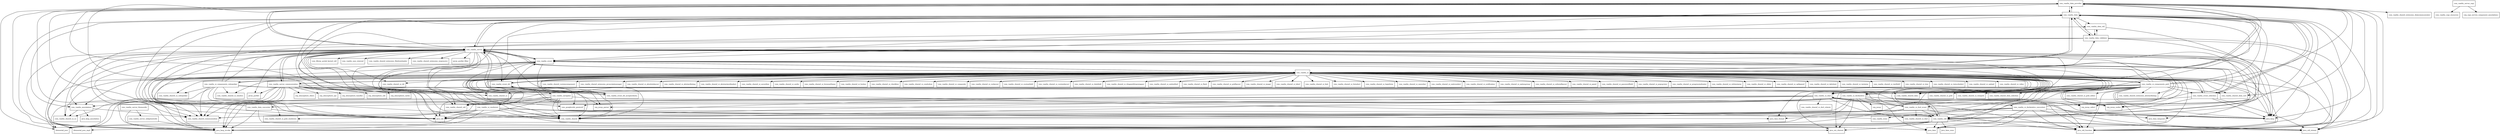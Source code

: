 digraph vaadin_server_8_7_0_rc1_package_dependencies {
  node [shape = box, fontsize=10.0];
  com_vaadin_annotations -> com_vaadin_shared_communication;
  com_vaadin_annotations -> com_vaadin_shared_ui_ui;
  com_vaadin_annotations -> java_lang_annotation;
  com_vaadin_data -> com_googlecode_gentyref;
  com_vaadin_data -> com_vaadin_annotations;
  com_vaadin_data -> com_vaadin_data_provider;
  com_vaadin_data -> com_vaadin_data_util;
  com_vaadin_data -> com_vaadin_data_validator;
  com_vaadin_data -> com_vaadin_event;
  com_vaadin_data -> com_vaadin_event_selection;
  com_vaadin_data -> com_vaadin_server;
  com_vaadin_data -> com_vaadin_shared;
  com_vaadin_data -> com_vaadin_shared_ui;
  com_vaadin_data -> com_vaadin_shared_util;
  com_vaadin_data -> com_vaadin_ui;
  com_vaadin_data -> com_vaadin_util;
  com_vaadin_data -> java_lang;
  com_vaadin_data -> java_lang_invoke;
  com_vaadin_data -> java_util;
  com_vaadin_data -> java_util_function;
  com_vaadin_data -> java_util_stream;
  com_vaadin_data_converter -> com_vaadin_data;
  com_vaadin_data_converter -> com_vaadin_server;
  com_vaadin_data_converter -> java_lang_invoke;
  com_vaadin_data_converter -> java_time;
  com_vaadin_data_converter -> java_util;
  com_vaadin_data_provider -> com_vaadin_data;
  com_vaadin_data_provider -> com_vaadin_event;
  com_vaadin_data_provider -> com_vaadin_server;
  com_vaadin_data_provider -> com_vaadin_shared;
  com_vaadin_data_provider -> com_vaadin_shared_communication;
  com_vaadin_data_provider -> com_vaadin_shared_data;
  com_vaadin_data_provider -> com_vaadin_shared_data_sort;
  com_vaadin_data_provider -> com_vaadin_shared_extension_datacommunicator;
  com_vaadin_data_provider -> com_vaadin_ui;
  com_vaadin_data_provider -> elemental_json;
  com_vaadin_data_provider -> java_lang;
  com_vaadin_data_provider -> java_lang_invoke;
  com_vaadin_data_provider -> java_util;
  com_vaadin_data_provider -> java_util_function;
  com_vaadin_data_provider -> java_util_stream;
  com_vaadin_data_util -> com_vaadin_data_validator;
  com_vaadin_data_util -> java_lang;
  com_vaadin_data_validator -> com_vaadin_data;
  com_vaadin_data_validator -> com_vaadin_data_util;
  com_vaadin_data_validator -> com_vaadin_server;
  com_vaadin_data_validator -> java_lang_invoke;
  com_vaadin_data_validator -> java_time;
  com_vaadin_data_validator -> java_util;
  com_vaadin_data_validator -> java_util_function;
  com_vaadin_data_validator -> java_util_stream;
  com_vaadin_event -> com_vaadin_server;
  com_vaadin_event -> com_vaadin_shared;
  com_vaadin_event -> com_vaadin_shared_communication;
  com_vaadin_event -> com_vaadin_shared_ui;
  com_vaadin_event -> com_vaadin_ui;
  com_vaadin_event -> com_vaadin_util;
  com_vaadin_event -> java_lang;
  com_vaadin_event -> java_lang_invoke;
  com_vaadin_event -> java_util;
  com_vaadin_event_dd -> com_vaadin_event;
  com_vaadin_event_dd -> com_vaadin_event_dd_acceptcriteria;
  com_vaadin_event_dd -> com_vaadin_shared;
  com_vaadin_event_dd -> com_vaadin_ui;
  com_vaadin_event_dd_acceptcriteria -> com_vaadin_event;
  com_vaadin_event_dd_acceptcriteria -> com_vaadin_event_dd;
  com_vaadin_event_dd_acceptcriteria -> com_vaadin_server;
  com_vaadin_event_dd_acceptcriteria -> com_vaadin_ui;
  com_vaadin_event_selection -> com_vaadin_data;
  com_vaadin_event_selection -> com_vaadin_event;
  com_vaadin_event_selection -> com_vaadin_ui;
  com_vaadin_event_selection -> com_vaadin_util;
  com_vaadin_event_selection -> java_lang;
  com_vaadin_event_selection -> java_util;
  com_vaadin_event_selection -> java_util_stream;
  com_vaadin_icons -> com_vaadin_server;
  com_vaadin_navigator -> com_vaadin_server;
  com_vaadin_navigator -> com_vaadin_shared;
  com_vaadin_navigator -> com_vaadin_shared_util;
  com_vaadin_navigator -> com_vaadin_ui;
  com_vaadin_navigator -> com_vaadin_util;
  com_vaadin_navigator -> java_lang;
  com_vaadin_navigator -> java_lang_invoke;
  com_vaadin_navigator -> java_util;
  com_vaadin_server -> com_liferay_portal_kernel_util;
  com_vaadin_server -> com_vaadin_annotations;
  com_vaadin_server -> com_vaadin_data;
  com_vaadin_server -> com_vaadin_data_provider;
  com_vaadin_server -> com_vaadin_event;
  com_vaadin_server -> com_vaadin_event_dd;
  com_vaadin_server -> com_vaadin_event_dd_acceptcriteria;
  com_vaadin_server -> com_vaadin_sass_internal;
  com_vaadin_server -> com_vaadin_server_communication;
  com_vaadin_server -> com_vaadin_shared;
  com_vaadin_server -> com_vaadin_shared_communication;
  com_vaadin_server -> com_vaadin_shared_extension_filedownloader;
  com_vaadin_server -> com_vaadin_shared_extension_responsive;
  com_vaadin_server -> com_vaadin_shared_ui;
  com_vaadin_server -> com_vaadin_shared_ui_dd;
  com_vaadin_server -> com_vaadin_shared_ui_ui;
  com_vaadin_server -> com_vaadin_shared_util;
  com_vaadin_server -> com_vaadin_ui;
  com_vaadin_server -> com_vaadin_util;
  com_vaadin_server -> elemental_json;
  com_vaadin_server -> elemental_json_impl;
  com_vaadin_server -> java_lang;
  com_vaadin_server -> java_lang_invoke;
  com_vaadin_server -> java_nio_charset;
  com_vaadin_server -> java_util;
  com_vaadin_server -> java_util_function;
  com_vaadin_server -> javax_portlet;
  com_vaadin_server -> javax_portlet_filter;
  com_vaadin_server -> org_jsoup_nodes;
  com_vaadin_server -> org_jsoup_parser;
  com_vaadin_server_communication -> com_vaadin_server;
  com_vaadin_server_communication -> com_vaadin_shared;
  com_vaadin_server_communication -> com_vaadin_shared_communication;
  com_vaadin_server_communication -> com_vaadin_shared_data;
  com_vaadin_server_communication -> com_vaadin_shared_ui_ui;
  com_vaadin_server_communication -> com_vaadin_ui;
  com_vaadin_server_communication -> elemental_json;
  com_vaadin_server_communication -> elemental_json_impl;
  com_vaadin_server_communication -> java_lang_invoke;
  com_vaadin_server_communication -> java_nio_charset;
  com_vaadin_server_communication -> java_util_function;
  com_vaadin_server_communication -> javax_portlet;
  com_vaadin_server_communication -> org_atmosphere_cache;
  com_vaadin_server_communication -> org_atmosphere_client;
  com_vaadin_server_communication -> org_atmosphere_cpr;
  com_vaadin_server_communication -> org_atmosphere_handler;
  com_vaadin_server_communication -> org_atmosphere_util;
  com_vaadin_server_osgi -> com_vaadin_osgi_resources;
  com_vaadin_server_osgi -> org_osgi_service_component_annotations;
  com_vaadin_server_themeutils -> com_vaadin_server_widgetsetutils;
  com_vaadin_server_themeutils -> java_lang_invoke;
  com_vaadin_server_widgetsetutils -> java_lang_invoke;
  com_vaadin_ui -> com_googlecode_gentyref;
  com_vaadin_ui -> com_vaadin_annotations;
  com_vaadin_ui -> com_vaadin_data;
  com_vaadin_ui -> com_vaadin_data_provider;
  com_vaadin_ui -> com_vaadin_data_validator;
  com_vaadin_ui -> com_vaadin_event;
  com_vaadin_ui -> com_vaadin_event_dd;
  com_vaadin_ui -> com_vaadin_event_dd_acceptcriteria;
  com_vaadin_ui -> com_vaadin_event_selection;
  com_vaadin_ui -> com_vaadin_navigator;
  com_vaadin_ui -> com_vaadin_server;
  com_vaadin_ui -> com_vaadin_server_communication;
  com_vaadin_ui -> com_vaadin_shared;
  com_vaadin_ui -> com_vaadin_shared_communication;
  com_vaadin_ui -> com_vaadin_shared_customcomponent;
  com_vaadin_ui -> com_vaadin_shared_data;
  com_vaadin_ui -> com_vaadin_shared_data_selection;
  com_vaadin_ui -> com_vaadin_shared_data_sort;
  com_vaadin_ui -> com_vaadin_shared_extension_abstractlisting;
  com_vaadin_ui -> com_vaadin_shared_extension_javascriptmanager;
  com_vaadin_ui -> com_vaadin_shared_ui;
  com_vaadin_ui -> com_vaadin_shared_ui_absolutelayout;
  com_vaadin_ui -> com_vaadin_shared_ui_abstractlisting;
  com_vaadin_ui -> com_vaadin_shared_ui_abstractmultiselect;
  com_vaadin_ui -> com_vaadin_shared_ui_accordion;
  com_vaadin_ui -> com_vaadin_shared_ui_audio;
  com_vaadin_ui -> com_vaadin_shared_ui_browserframe;
  com_vaadin_ui -> com_vaadin_shared_ui_button;
  com_vaadin_ui -> com_vaadin_shared_ui_checkbox;
  com_vaadin_ui -> com_vaadin_shared_ui_colorpicker;
  com_vaadin_ui -> com_vaadin_shared_ui_combobox;
  com_vaadin_ui -> com_vaadin_shared_ui_composite;
  com_vaadin_ui -> com_vaadin_shared_ui_csslayout;
  com_vaadin_ui -> com_vaadin_shared_ui_customfield;
  com_vaadin_ui -> com_vaadin_shared_ui_customlayout;
  com_vaadin_ui -> com_vaadin_shared_ui_datefield;
  com_vaadin_ui -> com_vaadin_shared_ui_dd;
  com_vaadin_ui -> com_vaadin_shared_ui_draganddropwrapper;
  com_vaadin_ui -> com_vaadin_shared_ui_embedded;
  com_vaadin_ui -> com_vaadin_shared_ui_flash;
  com_vaadin_ui -> com_vaadin_shared_ui_grid;
  com_vaadin_ui -> com_vaadin_shared_ui_grid_renderers;
  com_vaadin_ui -> com_vaadin_shared_ui_gridlayout;
  com_vaadin_ui -> com_vaadin_shared_ui_image;
  com_vaadin_ui -> com_vaadin_shared_ui_label;
  com_vaadin_ui -> com_vaadin_shared_ui_link;
  com_vaadin_ui -> com_vaadin_shared_ui_listselect;
  com_vaadin_ui -> com_vaadin_shared_ui_loginform;
  com_vaadin_ui -> com_vaadin_shared_ui_menubar;
  com_vaadin_ui -> com_vaadin_shared_ui_nativeselect;
  com_vaadin_ui -> com_vaadin_shared_ui_notification;
  com_vaadin_ui -> com_vaadin_shared_ui_optiongroup;
  com_vaadin_ui -> com_vaadin_shared_ui_orderedlayout;
  com_vaadin_ui -> com_vaadin_shared_ui_panel;
  com_vaadin_ui -> com_vaadin_shared_ui_passwordfield;
  com_vaadin_ui -> com_vaadin_shared_ui_popupview;
  com_vaadin_ui -> com_vaadin_shared_ui_progressindicator;
  com_vaadin_ui -> com_vaadin_shared_ui_richtextarea;
  com_vaadin_ui -> com_vaadin_shared_ui_slider;
  com_vaadin_ui -> com_vaadin_shared_ui_splitpanel;
  com_vaadin_ui -> com_vaadin_shared_ui_tabsheet;
  com_vaadin_ui -> com_vaadin_shared_ui_textarea;
  com_vaadin_ui -> com_vaadin_shared_ui_textfield;
  com_vaadin_ui -> com_vaadin_shared_ui_tree;
  com_vaadin_ui -> com_vaadin_shared_ui_treegrid;
  com_vaadin_ui -> com_vaadin_shared_ui_twincolselect;
  com_vaadin_ui -> com_vaadin_shared_ui_ui;
  com_vaadin_ui -> com_vaadin_shared_ui_upload;
  com_vaadin_ui -> com_vaadin_shared_ui_video;
  com_vaadin_ui -> com_vaadin_shared_ui_window;
  com_vaadin_ui -> com_vaadin_shared_util;
  com_vaadin_ui -> com_vaadin_ui_components_colorpicker;
  com_vaadin_ui -> com_vaadin_ui_components_grid;
  com_vaadin_ui -> com_vaadin_ui_declarative;
  com_vaadin_ui -> com_vaadin_ui_dnd;
  com_vaadin_ui -> com_vaadin_ui_renderers;
  com_vaadin_ui -> com_vaadin_util;
  com_vaadin_ui -> elemental_json;
  com_vaadin_ui -> java_lang;
  com_vaadin_ui -> java_lang_invoke;
  com_vaadin_ui -> java_nio_charset;
  com_vaadin_ui -> java_time;
  com_vaadin_ui -> java_time_format;
  com_vaadin_ui -> java_time_temporal;
  com_vaadin_ui -> java_util;
  com_vaadin_ui -> java_util_function;
  com_vaadin_ui -> java_util_stream;
  com_vaadin_ui -> org_jsoup_nodes;
  com_vaadin_ui -> org_jsoup_parser;
  com_vaadin_ui -> org_jsoup_select;
  com_vaadin_ui_components_colorpicker -> com_vaadin_data;
  com_vaadin_ui_components_colorpicker -> com_vaadin_server;
  com_vaadin_ui_components_colorpicker -> com_vaadin_shared;
  com_vaadin_ui_components_colorpicker -> com_vaadin_shared_communication;
  com_vaadin_ui_components_colorpicker -> com_vaadin_shared_ui;
  com_vaadin_ui_components_colorpicker -> com_vaadin_shared_ui_colorpicker;
  com_vaadin_ui_components_colorpicker -> com_vaadin_shared_ui_window;
  com_vaadin_ui_components_colorpicker -> com_vaadin_ui;
  com_vaadin_ui_components_colorpicker -> java_lang_invoke;
  com_vaadin_ui_components_colorpicker -> java_util;
  com_vaadin_ui_components_colorpicker -> java_util_function;
  com_vaadin_ui_components_grid -> com_vaadin_data;
  com_vaadin_ui_components_grid -> com_vaadin_data_provider;
  com_vaadin_ui_components_grid -> com_vaadin_event;
  com_vaadin_ui_components_grid -> com_vaadin_event_selection;
  com_vaadin_ui_components_grid -> com_vaadin_server;
  com_vaadin_ui_components_grid -> com_vaadin_shared;
  com_vaadin_ui_components_grid -> com_vaadin_shared_communication;
  com_vaadin_ui_components_grid -> com_vaadin_shared_data;
  com_vaadin_ui_components_grid -> com_vaadin_shared_data_selection;
  com_vaadin_ui_components_grid -> com_vaadin_shared_data_sort;
  com_vaadin_ui_components_grid -> com_vaadin_shared_extension_abstractlisting;
  com_vaadin_ui_components_grid -> com_vaadin_shared_ui;
  com_vaadin_ui_components_grid -> com_vaadin_shared_ui_dnd;
  com_vaadin_ui_components_grid -> com_vaadin_shared_ui_grid;
  com_vaadin_ui_components_grid -> com_vaadin_shared_ui_grid_editor;
  com_vaadin_ui_components_grid -> com_vaadin_shared_ui_treegrid;
  com_vaadin_ui_components_grid -> com_vaadin_ui;
  com_vaadin_ui_components_grid -> com_vaadin_ui_declarative;
  com_vaadin_ui_components_grid -> com_vaadin_ui_dnd;
  com_vaadin_ui_components_grid -> com_vaadin_ui_dnd_event;
  com_vaadin_ui_components_grid -> com_vaadin_util;
  com_vaadin_ui_components_grid -> elemental_json;
  com_vaadin_ui_components_grid -> java_lang;
  com_vaadin_ui_components_grid -> java_lang_invoke;
  com_vaadin_ui_components_grid -> java_util;
  com_vaadin_ui_components_grid -> java_util_function;
  com_vaadin_ui_components_grid -> java_util_stream;
  com_vaadin_ui_components_grid -> org_jsoup_nodes;
  com_vaadin_ui_components_grid -> org_jsoup_select;
  com_vaadin_ui_declarative -> com_googlecode_gentyref;
  com_vaadin_ui_declarative -> com_vaadin_annotations;
  com_vaadin_ui_declarative -> com_vaadin_data;
  com_vaadin_ui_declarative -> com_vaadin_data_converter;
  com_vaadin_ui_declarative -> com_vaadin_event;
  com_vaadin_ui_declarative -> com_vaadin_server;
  com_vaadin_ui_declarative -> com_vaadin_shared;
  com_vaadin_ui_declarative -> com_vaadin_shared_util;
  com_vaadin_ui_declarative -> com_vaadin_ui;
  com_vaadin_ui_declarative -> com_vaadin_ui_declarative_converters;
  com_vaadin_ui_declarative -> com_vaadin_util;
  com_vaadin_ui_declarative -> java_lang;
  com_vaadin_ui_declarative -> java_lang_invoke;
  com_vaadin_ui_declarative -> java_nio_charset;
  com_vaadin_ui_declarative -> java_time;
  com_vaadin_ui_declarative -> org_jsoup;
  com_vaadin_ui_declarative -> org_jsoup_nodes;
  com_vaadin_ui_declarative -> org_jsoup_parser;
  com_vaadin_ui_declarative -> org_jsoup_select;
  com_vaadin_ui_declarative_converters -> com_vaadin_data;
  com_vaadin_ui_declarative_converters -> com_vaadin_event;
  com_vaadin_ui_declarative_converters -> com_vaadin_icons;
  com_vaadin_ui_declarative_converters -> com_vaadin_server;
  com_vaadin_ui_declarative_converters -> java_lang_invoke;
  com_vaadin_ui_declarative_converters -> java_time;
  com_vaadin_ui_declarative_converters -> java_time_format;
  com_vaadin_ui_declarative_converters -> java_time_temporal;
  com_vaadin_ui_declarative_converters -> java_util;
  com_vaadin_ui_declarative_converters -> java_util_function;
  com_vaadin_ui_declarative_converters -> java_util_stream;
  com_vaadin_ui_dnd -> com_vaadin_server;
  com_vaadin_ui_dnd -> com_vaadin_shared;
  com_vaadin_ui_dnd -> com_vaadin_shared_communication;
  com_vaadin_ui_dnd -> com_vaadin_shared_ui_dnd;
  com_vaadin_ui_dnd -> com_vaadin_shared_ui_dnd_criteria;
  com_vaadin_ui_dnd -> com_vaadin_ui;
  com_vaadin_ui_dnd -> com_vaadin_ui_dnd_event;
  com_vaadin_ui_dnd -> java_lang_invoke;
  com_vaadin_ui_dnd -> java_util;
  com_vaadin_ui_dnd -> java_util_function;
  com_vaadin_ui_dnd -> java_util_stream;
  com_vaadin_ui_dnd_event -> com_vaadin_event;
  com_vaadin_ui_dnd_event -> com_vaadin_shared;
  com_vaadin_ui_dnd_event -> com_vaadin_shared_ui_dnd;
  com_vaadin_ui_dnd_event -> com_vaadin_ui;
  com_vaadin_ui_dnd_event -> com_vaadin_ui_dnd;
  com_vaadin_ui_dnd_event -> com_vaadin_util;
  com_vaadin_ui_dnd_event -> java_lang;
  com_vaadin_ui_dnd_event -> java_lang_invoke;
  com_vaadin_ui_dnd_event -> java_util;
  com_vaadin_ui_dnd_event -> java_util_function;
  com_vaadin_ui_renderers -> com_vaadin_data_provider;
  com_vaadin_ui_renderers -> com_vaadin_data_util;
  com_vaadin_ui_renderers -> com_vaadin_event;
  com_vaadin_ui_renderers -> com_vaadin_server;
  com_vaadin_ui_renderers -> com_vaadin_shared;
  com_vaadin_ui_renderers -> com_vaadin_shared_communication;
  com_vaadin_ui_renderers -> com_vaadin_shared_ui_grid_renderers;
  com_vaadin_ui_renderers -> com_vaadin_ui;
  com_vaadin_ui_renderers -> com_vaadin_util;
  com_vaadin_ui_renderers -> elemental_json;
  com_vaadin_ui_renderers -> java_lang;
  com_vaadin_ui_renderers -> java_lang_invoke;
  com_vaadin_ui_renderers -> java_time;
  com_vaadin_ui_renderers -> java_time_format;
  com_vaadin_ui_renderers -> java_util;
  com_vaadin_util -> com_vaadin_server;
  com_vaadin_util -> com_vaadin_ui;
  com_vaadin_util -> elemental_json;
  com_vaadin_util -> elemental_json_impl;
  com_vaadin_util -> java_lang_invoke;
  com_vaadin_util -> java_nio_charset;
  com_vaadin_util -> java_time;
  com_vaadin_util -> java_time_zone;
  com_vaadin_util -> java_util_function;
  com_vaadin_util -> java_util_stream;
}

